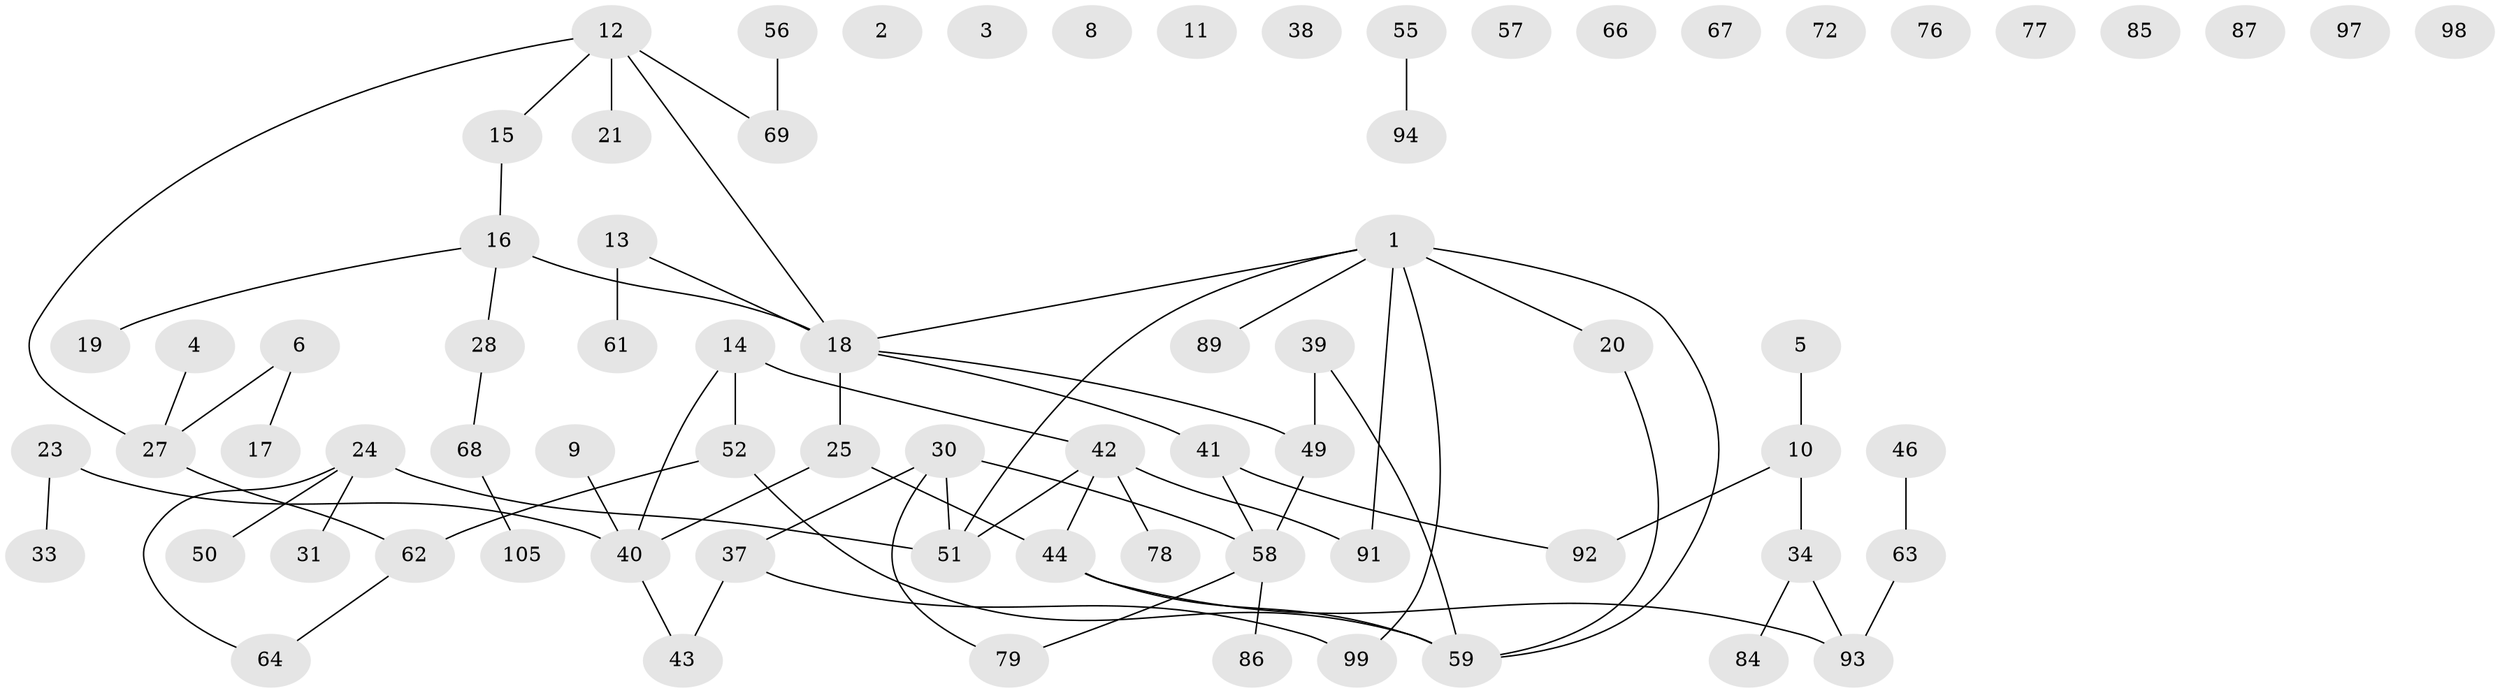 // original degree distribution, {2: 0.2830188679245283, 0: 0.1320754716981132, 1: 0.27358490566037735, 3: 0.1509433962264151, 7: 0.009433962264150943, 4: 0.10377358490566038, 6: 0.009433962264150943, 5: 0.03773584905660377}
// Generated by graph-tools (version 1.1) at 2025/41/03/06/25 10:41:23]
// undirected, 73 vertices, 72 edges
graph export_dot {
graph [start="1"]
  node [color=gray90,style=filled];
  1 [super="+7"];
  2;
  3;
  4;
  5 [super="+81"];
  6 [super="+48"];
  8 [super="+82"];
  9 [super="+54"];
  10 [super="+26"];
  11;
  12 [super="+73"];
  13 [super="+35"];
  14 [super="+32"];
  15;
  16 [super="+45"];
  17;
  18 [super="+22"];
  19 [super="+102"];
  20 [super="+36"];
  21;
  23 [super="+29"];
  24 [super="+90"];
  25;
  27 [super="+74"];
  28;
  30 [super="+75"];
  31;
  33;
  34 [super="+83"];
  37 [super="+65"];
  38;
  39;
  40 [super="+101"];
  41 [super="+47"];
  42 [super="+71"];
  43;
  44 [super="+88"];
  46;
  49 [super="+60"];
  50;
  51;
  52 [super="+53"];
  55;
  56 [super="+80"];
  57;
  58 [super="+95"];
  59 [super="+103"];
  61;
  62 [super="+104"];
  63;
  64 [super="+106"];
  66;
  67;
  68 [super="+70"];
  69 [super="+100"];
  72;
  76;
  77;
  78;
  79;
  84;
  85;
  86;
  87;
  89;
  91;
  92;
  93 [super="+96"];
  94;
  97;
  98;
  99;
  105;
  1 -- 91;
  1 -- 99;
  1 -- 51;
  1 -- 89;
  1 -- 59;
  1 -- 20;
  1 -- 18;
  4 -- 27;
  5 -- 10;
  6 -- 17;
  6 -- 27;
  9 -- 40;
  10 -- 34;
  10 -- 92;
  12 -- 15;
  12 -- 69;
  12 -- 27;
  12 -- 21;
  12 -- 18;
  13 -- 61;
  13 -- 18;
  14 -- 42;
  14 -- 52;
  14 -- 40;
  15 -- 16;
  16 -- 18;
  16 -- 19;
  16 -- 28;
  18 -- 41;
  18 -- 49;
  18 -- 25;
  20 -- 59;
  23 -- 40 [weight=2];
  23 -- 33;
  24 -- 50;
  24 -- 64;
  24 -- 51;
  24 -- 31;
  25 -- 40;
  25 -- 44;
  27 -- 62;
  28 -- 68;
  30 -- 51;
  30 -- 79;
  30 -- 58;
  30 -- 37;
  34 -- 84;
  34 -- 93;
  37 -- 43;
  37 -- 99;
  39 -- 59;
  39 -- 49;
  40 -- 43;
  41 -- 92;
  41 -- 58;
  42 -- 78;
  42 -- 91;
  42 -- 51;
  42 -- 44;
  44 -- 93;
  44 -- 59;
  46 -- 63;
  49 -- 58 [weight=2];
  52 -- 59;
  52 -- 62;
  55 -- 94;
  56 -- 69;
  58 -- 79;
  58 -- 86;
  62 -- 64;
  63 -- 93;
  68 -- 105;
}
